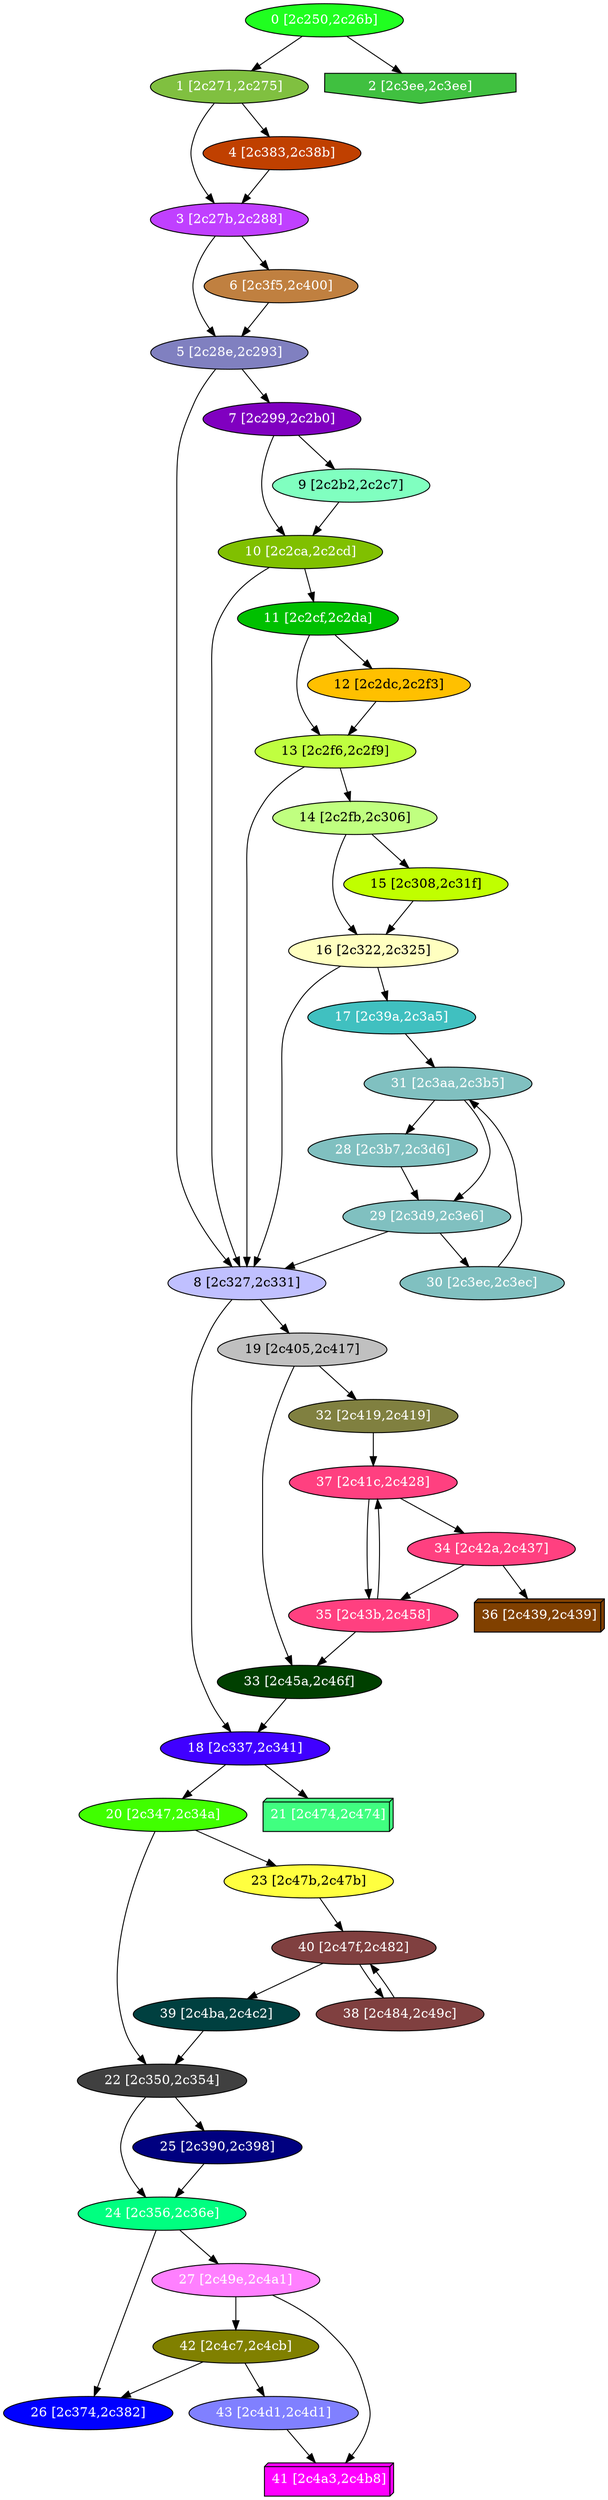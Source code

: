 diGraph libnss3{
	libnss3_0  [style=filled fillcolor="#20FF20" fontcolor="#ffffff" shape=oval label="0 [2c250,2c26b]"]
	libnss3_1  [style=filled fillcolor="#80C040" fontcolor="#ffffff" shape=oval label="1 [2c271,2c275]"]
	libnss3_2  [style=filled fillcolor="#40C040" fontcolor="#ffffff" shape=invhouse label="2 [2c3ee,2c3ee]"]
	libnss3_3  [style=filled fillcolor="#C040FF" fontcolor="#ffffff" shape=oval label="3 [2c27b,2c288]"]
	libnss3_4  [style=filled fillcolor="#C04000" fontcolor="#ffffff" shape=oval label="4 [2c383,2c38b]"]
	libnss3_5  [style=filled fillcolor="#8080C0" fontcolor="#ffffff" shape=oval label="5 [2c28e,2c293]"]
	libnss3_6  [style=filled fillcolor="#C08040" fontcolor="#ffffff" shape=oval label="6 [2c3f5,2c400]"]
	libnss3_7  [style=filled fillcolor="#8000C0" fontcolor="#ffffff" shape=oval label="7 [2c299,2c2b0]"]
	libnss3_8  [style=filled fillcolor="#C0C0FF" fontcolor="#000000" shape=oval label="8 [2c327,2c331]"]
	libnss3_9  [style=filled fillcolor="#80FFC0" fontcolor="#000000" shape=oval label="9 [2c2b2,2c2c7]"]
	libnss3_a  [style=filled fillcolor="#80C000" fontcolor="#ffffff" shape=oval label="10 [2c2ca,2c2cd]"]
	libnss3_b  [style=filled fillcolor="#00C000" fontcolor="#ffffff" shape=oval label="11 [2c2cf,2c2da]"]
	libnss3_c  [style=filled fillcolor="#FFC000" fontcolor="#000000" shape=oval label="12 [2c2dc,2c2f3]"]
	libnss3_d  [style=filled fillcolor="#C0FF40" fontcolor="#000000" shape=oval label="13 [2c2f6,2c2f9]"]
	libnss3_e  [style=filled fillcolor="#C0FF80" fontcolor="#000000" shape=oval label="14 [2c2fb,2c306]"]
	libnss3_f  [style=filled fillcolor="#C0FF00" fontcolor="#000000" shape=oval label="15 [2c308,2c31f]"]
	libnss3_10  [style=filled fillcolor="#FFFFC0" fontcolor="#000000" shape=oval label="16 [2c322,2c325]"]
	libnss3_11  [style=filled fillcolor="#40C0C0" fontcolor="#ffffff" shape=oval label="17 [2c39a,2c3a5]"]
	libnss3_12  [style=filled fillcolor="#4000FF" fontcolor="#ffffff" shape=oval label="18 [2c337,2c341]"]
	libnss3_13  [style=filled fillcolor="#C0C0C0" fontcolor="#000000" shape=oval label="19 [2c405,2c417]"]
	libnss3_14  [style=filled fillcolor="#40FF00" fontcolor="#ffffff" shape=oval label="20 [2c347,2c34a]"]
	libnss3_15  [style=filled fillcolor="#40FF80" fontcolor="#ffffff" shape=box3d label="21 [2c474,2c474]"]
	libnss3_16  [style=filled fillcolor="#404040" fontcolor="#ffffff" shape=oval label="22 [2c350,2c354]"]
	libnss3_17  [style=filled fillcolor="#FFFF40" fontcolor="#000000" shape=oval label="23 [2c47b,2c47b]"]
	libnss3_18  [style=filled fillcolor="#00FF80" fontcolor="#ffffff" shape=oval label="24 [2c356,2c36e]"]
	libnss3_19  [style=filled fillcolor="#000080" fontcolor="#ffffff" shape=oval label="25 [2c390,2c398]"]
	libnss3_1a  [style=filled fillcolor="#0000FF" fontcolor="#ffffff" shape=oval label="26 [2c374,2c382]"]
	libnss3_1b  [style=filled fillcolor="#FF80FF" fontcolor="#ffffff" shape=oval label="27 [2c49e,2c4a1]"]
	libnss3_1c  [style=filled fillcolor="#80C0C0" fontcolor="#ffffff" shape=oval label="28 [2c3b7,2c3d6]"]
	libnss3_1d  [style=filled fillcolor="#80C0C0" fontcolor="#ffffff" shape=oval label="29 [2c3d9,2c3e6]"]
	libnss3_1e  [style=filled fillcolor="#80C0C0" fontcolor="#ffffff" shape=oval label="30 [2c3ec,2c3ec]"]
	libnss3_1f  [style=filled fillcolor="#80C0C0" fontcolor="#ffffff" shape=oval label="31 [2c3aa,2c3b5]"]
	libnss3_20  [style=filled fillcolor="#808040" fontcolor="#ffffff" shape=oval label="32 [2c419,2c419]"]
	libnss3_21  [style=filled fillcolor="#004000" fontcolor="#ffffff" shape=oval label="33 [2c45a,2c46f]"]
	libnss3_22  [style=filled fillcolor="#FF4080" fontcolor="#ffffff" shape=oval label="34 [2c42a,2c437]"]
	libnss3_23  [style=filled fillcolor="#FF4080" fontcolor="#ffffff" shape=oval label="35 [2c43b,2c458]"]
	libnss3_24  [style=filled fillcolor="#804000" fontcolor="#ffffff" shape=box3d label="36 [2c439,2c439]"]
	libnss3_25  [style=filled fillcolor="#FF4080" fontcolor="#ffffff" shape=oval label="37 [2c41c,2c428]"]
	libnss3_26  [style=filled fillcolor="#804040" fontcolor="#ffffff" shape=oval label="38 [2c484,2c49c]"]
	libnss3_27  [style=filled fillcolor="#004040" fontcolor="#ffffff" shape=oval label="39 [2c4ba,2c4c2]"]
	libnss3_28  [style=filled fillcolor="#804040" fontcolor="#ffffff" shape=oval label="40 [2c47f,2c482]"]
	libnss3_29  [style=filled fillcolor="#FF00FF" fontcolor="#ffffff" shape=box3d label="41 [2c4a3,2c4b8]"]
	libnss3_2a  [style=filled fillcolor="#808000" fontcolor="#ffffff" shape=oval label="42 [2c4c7,2c4cb]"]
	libnss3_2b  [style=filled fillcolor="#8080FF" fontcolor="#ffffff" shape=oval label="43 [2c4d1,2c4d1]"]

	libnss3_0 -> libnss3_1
	libnss3_0 -> libnss3_2
	libnss3_1 -> libnss3_3
	libnss3_1 -> libnss3_4
	libnss3_3 -> libnss3_5
	libnss3_3 -> libnss3_6
	libnss3_4 -> libnss3_3
	libnss3_5 -> libnss3_7
	libnss3_5 -> libnss3_8
	libnss3_6 -> libnss3_5
	libnss3_7 -> libnss3_9
	libnss3_7 -> libnss3_a
	libnss3_8 -> libnss3_12
	libnss3_8 -> libnss3_13
	libnss3_9 -> libnss3_a
	libnss3_a -> libnss3_8
	libnss3_a -> libnss3_b
	libnss3_b -> libnss3_c
	libnss3_b -> libnss3_d
	libnss3_c -> libnss3_d
	libnss3_d -> libnss3_8
	libnss3_d -> libnss3_e
	libnss3_e -> libnss3_f
	libnss3_e -> libnss3_10
	libnss3_f -> libnss3_10
	libnss3_10 -> libnss3_8
	libnss3_10 -> libnss3_11
	libnss3_11 -> libnss3_1f
	libnss3_12 -> libnss3_14
	libnss3_12 -> libnss3_15
	libnss3_13 -> libnss3_20
	libnss3_13 -> libnss3_21
	libnss3_14 -> libnss3_16
	libnss3_14 -> libnss3_17
	libnss3_16 -> libnss3_18
	libnss3_16 -> libnss3_19
	libnss3_17 -> libnss3_28
	libnss3_18 -> libnss3_1a
	libnss3_18 -> libnss3_1b
	libnss3_19 -> libnss3_18
	libnss3_1b -> libnss3_29
	libnss3_1b -> libnss3_2a
	libnss3_1c -> libnss3_1d
	libnss3_1d -> libnss3_8
	libnss3_1d -> libnss3_1e
	libnss3_1e -> libnss3_1f
	libnss3_1f -> libnss3_1c
	libnss3_1f -> libnss3_1d
	libnss3_20 -> libnss3_25
	libnss3_21 -> libnss3_12
	libnss3_22 -> libnss3_23
	libnss3_22 -> libnss3_24
	libnss3_23 -> libnss3_21
	libnss3_23 -> libnss3_25
	libnss3_25 -> libnss3_22
	libnss3_25 -> libnss3_23
	libnss3_26 -> libnss3_28
	libnss3_27 -> libnss3_16
	libnss3_28 -> libnss3_26
	libnss3_28 -> libnss3_27
	libnss3_2a -> libnss3_1a
	libnss3_2a -> libnss3_2b
	libnss3_2b -> libnss3_29
}